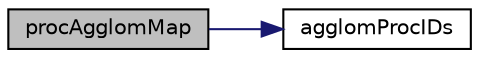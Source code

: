 digraph "procAgglomMap"
{
  bgcolor="transparent";
  edge [fontname="Helvetica",fontsize="10",labelfontname="Helvetica",labelfontsize="10"];
  node [fontname="Helvetica",fontsize="10",shape=record];
  rankdir="LR";
  Node1 [label="procAgglomMap",height=0.2,width=0.4,color="black", fillcolor="grey75", style="filled", fontcolor="black"];
  Node1 -> Node2 [color="midnightblue",fontsize="10",style="solid",fontname="Helvetica"];
  Node2 [label="agglomProcIDs",height=0.2,width=0.4,color="black",URL="$a00898.html#ae4c504f725d2fc7d6399bb16ab901c14",tooltip="Set of processors to agglomerate. Element 0 is the. "];
}
